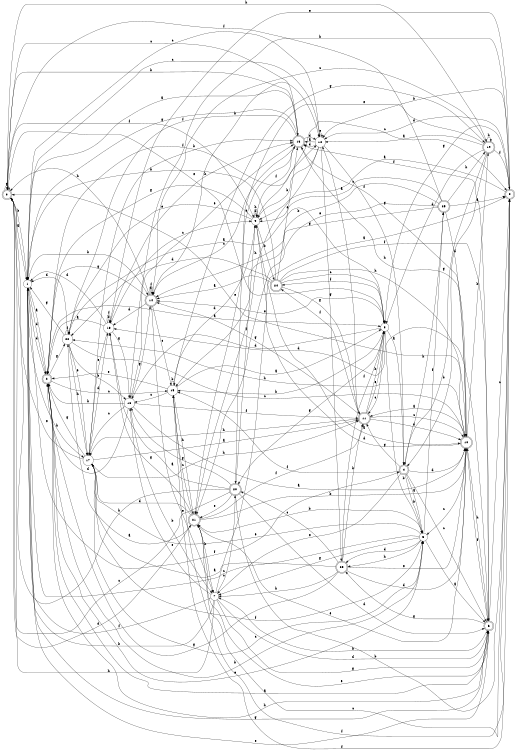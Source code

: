 digraph n21_2 {
__start0 [label="" shape="none"];

rankdir=LR;
size="8,5";

s0 [style="rounded,filled", color="black", fillcolor="white" shape="doublecircle", label="0"];
s1 [style="filled", color="black", fillcolor="white" shape="circle", label="1"];
s2 [style="rounded,filled", color="black", fillcolor="white" shape="doublecircle", label="2"];
s3 [style="filled", color="black", fillcolor="white" shape="circle", label="3"];
s4 [style="rounded,filled", color="black", fillcolor="white" shape="doublecircle", label="4"];
s5 [style="filled", color="black", fillcolor="white" shape="circle", label="5"];
s6 [style="rounded,filled", color="black", fillcolor="white" shape="doublecircle", label="6"];
s7 [style="filled", color="black", fillcolor="white" shape="circle", label="7"];
s8 [style="rounded,filled", color="black", fillcolor="white" shape="doublecircle", label="8"];
s9 [style="filled", color="black", fillcolor="white" shape="circle", label="9"];
s10 [style="rounded,filled", color="black", fillcolor="white" shape="doublecircle", label="10"];
s11 [style="rounded,filled", color="black", fillcolor="white" shape="doublecircle", label="11"];
s12 [style="filled", color="black", fillcolor="white" shape="circle", label="12"];
s13 [style="rounded,filled", color="black", fillcolor="white" shape="doublecircle", label="13"];
s14 [style="rounded,filled", color="black", fillcolor="white" shape="doublecircle", label="14"];
s15 [style="filled", color="black", fillcolor="white" shape="circle", label="15"];
s16 [style="filled", color="black", fillcolor="white" shape="circle", label="16"];
s17 [style="filled", color="black", fillcolor="white" shape="circle", label="17"];
s18 [style="filled", color="black", fillcolor="white" shape="circle", label="18"];
s19 [style="rounded,filled", color="black", fillcolor="white" shape="doublecircle", label="19"];
s20 [style="rounded,filled", color="black", fillcolor="white" shape="doublecircle", label="20"];
s21 [style="rounded,filled", color="black", fillcolor="white" shape="doublecircle", label="21"];
s22 [style="filled", color="black", fillcolor="white" shape="circle", label="22"];
s23 [style="rounded,filled", color="black", fillcolor="white" shape="doublecircle", label="23"];
s24 [style="rounded,filled", color="black", fillcolor="white" shape="doublecircle", label="24"];
s25 [style="rounded,filled", color="black", fillcolor="white" shape="doublecircle", label="25"];
s0 -> s1 [label="a"];
s0 -> s1 [label="b"];
s0 -> s13 [label="c"];
s0 -> s21 [label="d"];
s0 -> s3 [label="e"];
s0 -> s9 [label="f"];
s0 -> s0 [label="g"];
s0 -> s19 [label="h"];
s1 -> s2 [label="a"];
s1 -> s14 [label="b"];
s1 -> s12 [label="c"];
s1 -> s2 [label="d"];
s1 -> s6 [label="e"];
s1 -> s4 [label="f"];
s1 -> s6 [label="g"];
s1 -> s17 [label="h"];
s2 -> s3 [label="a"];
s2 -> s5 [label="b"];
s2 -> s15 [label="c"];
s2 -> s1 [label="d"];
s2 -> s5 [label="e"];
s2 -> s12 [label="f"];
s2 -> s22 [label="g"];
s2 -> s6 [label="h"];
s3 -> s4 [label="a"];
s3 -> s5 [label="b"];
s3 -> s11 [label="c"];
s3 -> s16 [label="d"];
s3 -> s14 [label="e"];
s3 -> s24 [label="f"];
s3 -> s20 [label="g"];
s3 -> s15 [label="h"];
s4 -> s5 [label="a"];
s4 -> s5 [label="b"];
s4 -> s6 [label="c"];
s4 -> s10 [label="d"];
s4 -> s7 [label="e"];
s4 -> s15 [label="f"];
s4 -> s11 [label="g"];
s4 -> s25 [label="h"];
s5 -> s6 [label="a"];
s5 -> s21 [label="b"];
s5 -> s1 [label="c"];
s5 -> s23 [label="d"];
s5 -> s17 [label="e"];
s5 -> s25 [label="f"];
s5 -> s7 [label="g"];
s5 -> s23 [label="h"];
s6 -> s2 [label="a"];
s6 -> s7 [label="b"];
s6 -> s8 [label="c"];
s6 -> s18 [label="d"];
s6 -> s21 [label="e"];
s6 -> s13 [label="f"];
s6 -> s23 [label="g"];
s6 -> s10 [label="h"];
s7 -> s8 [label="a"];
s7 -> s1 [label="b"];
s7 -> s20 [label="c"];
s7 -> s6 [label="d"];
s7 -> s16 [label="e"];
s7 -> s1 [label="f"];
s7 -> s6 [label="g"];
s7 -> s0 [label="h"];
s8 -> s9 [label="a"];
s8 -> s12 [label="b"];
s8 -> s21 [label="c"];
s8 -> s12 [label="d"];
s8 -> s18 [label="e"];
s8 -> s15 [label="f"];
s8 -> s3 [label="g"];
s8 -> s16 [label="h"];
s9 -> s10 [label="a"];
s9 -> s24 [label="b"];
s9 -> s8 [label="c"];
s9 -> s9 [label="d"];
s9 -> s22 [label="e"];
s9 -> s13 [label="f"];
s9 -> s2 [label="g"];
s9 -> s9 [label="h"];
s10 -> s11 [label="a"];
s10 -> s19 [label="b"];
s10 -> s5 [label="c"];
s10 -> s9 [label="d"];
s10 -> s0 [label="e"];
s10 -> s6 [label="f"];
s10 -> s13 [label="g"];
s10 -> s22 [label="h"];
s11 -> s12 [label="a"];
s11 -> s3 [label="b"];
s11 -> s10 [label="c"];
s11 -> s10 [label="d"];
s11 -> s3 [label="e"];
s11 -> s24 [label="f"];
s11 -> s14 [label="g"];
s11 -> s17 [label="h"];
s12 -> s13 [label="a"];
s12 -> s9 [label="b"];
s12 -> s1 [label="c"];
s12 -> s13 [label="d"];
s12 -> s12 [label="e"];
s12 -> s4 [label="f"];
s12 -> s23 [label="g"];
s12 -> s21 [label="h"];
s13 -> s1 [label="a"];
s13 -> s0 [label="b"];
s13 -> s14 [label="c"];
s13 -> s12 [label="d"];
s13 -> s21 [label="e"];
s13 -> s22 [label="f"];
s13 -> s1 [label="g"];
s13 -> s10 [label="h"];
s14 -> s14 [label="a"];
s14 -> s12 [label="b"];
s14 -> s15 [label="c"];
s14 -> s18 [label="d"];
s14 -> s7 [label="e"];
s14 -> s14 [label="f"];
s14 -> s2 [label="g"];
s14 -> s0 [label="h"];
s15 -> s3 [label="a"];
s15 -> s15 [label="b"];
s15 -> s16 [label="c"];
s15 -> s9 [label="d"];
s15 -> s2 [label="e"];
s15 -> s8 [label="f"];
s15 -> s19 [label="g"];
s15 -> s21 [label="h"];
s16 -> s10 [label="a"];
s16 -> s7 [label="b"];
s16 -> s17 [label="c"];
s16 -> s2 [label="d"];
s16 -> s13 [label="e"];
s16 -> s11 [label="f"];
s16 -> s14 [label="g"];
s16 -> s2 [label="h"];
s17 -> s11 [label="a"];
s17 -> s13 [label="b"];
s17 -> s5 [label="c"];
s17 -> s18 [label="d"];
s17 -> s0 [label="e"];
s17 -> s5 [label="f"];
s17 -> s2 [label="g"];
s17 -> s11 [label="h"];
s18 -> s2 [label="a"];
s18 -> s18 [label="b"];
s18 -> s9 [label="c"];
s18 -> s1 [label="d"];
s18 -> s17 [label="e"];
s18 -> s18 [label="f"];
s18 -> s16 [label="g"];
s18 -> s13 [label="h"];
s19 -> s12 [label="a"];
s19 -> s4 [label="b"];
s19 -> s14 [label="c"];
s19 -> s3 [label="d"];
s19 -> s20 [label="e"];
s19 -> s8 [label="f"];
s19 -> s4 [label="g"];
s19 -> s19 [label="h"];
s20 -> s18 [label="a"];
s20 -> s8 [label="b"];
s20 -> s0 [label="c"];
s20 -> s6 [label="d"];
s20 -> s21 [label="e"];
s20 -> s9 [label="f"];
s20 -> s16 [label="g"];
s20 -> s0 [label="h"];
s21 -> s22 [label="a"];
s21 -> s10 [label="b"];
s21 -> s15 [label="c"];
s21 -> s17 [label="d"];
s21 -> s10 [label="e"];
s21 -> s11 [label="f"];
s21 -> s18 [label="g"];
s21 -> s7 [label="h"];
s22 -> s3 [label="a"];
s22 -> s16 [label="b"];
s22 -> s10 [label="c"];
s22 -> s1 [label="d"];
s22 -> s17 [label="e"];
s22 -> s22 [label="f"];
s22 -> s1 [label="g"];
s22 -> s17 [label="h"];
s23 -> s17 [label="a"];
s23 -> s11 [label="b"];
s23 -> s20 [label="c"];
s23 -> s10 [label="d"];
s23 -> s10 [label="e"];
s23 -> s3 [label="f"];
s23 -> s2 [label="g"];
s23 -> s7 [label="h"];
s24 -> s14 [label="a"];
s24 -> s1 [label="b"];
s24 -> s3 [label="c"];
s24 -> s22 [label="d"];
s24 -> s13 [label="e"];
s24 -> s6 [label="f"];
s24 -> s11 [label="g"];
s24 -> s10 [label="h"];
s25 -> s8 [label="a"];
s25 -> s14 [label="b"];
s25 -> s9 [label="c"];
s25 -> s10 [label="d"];
s25 -> s21 [label="e"];
s25 -> s0 [label="f"];
s25 -> s15 [label="g"];
s25 -> s19 [label="h"];

}